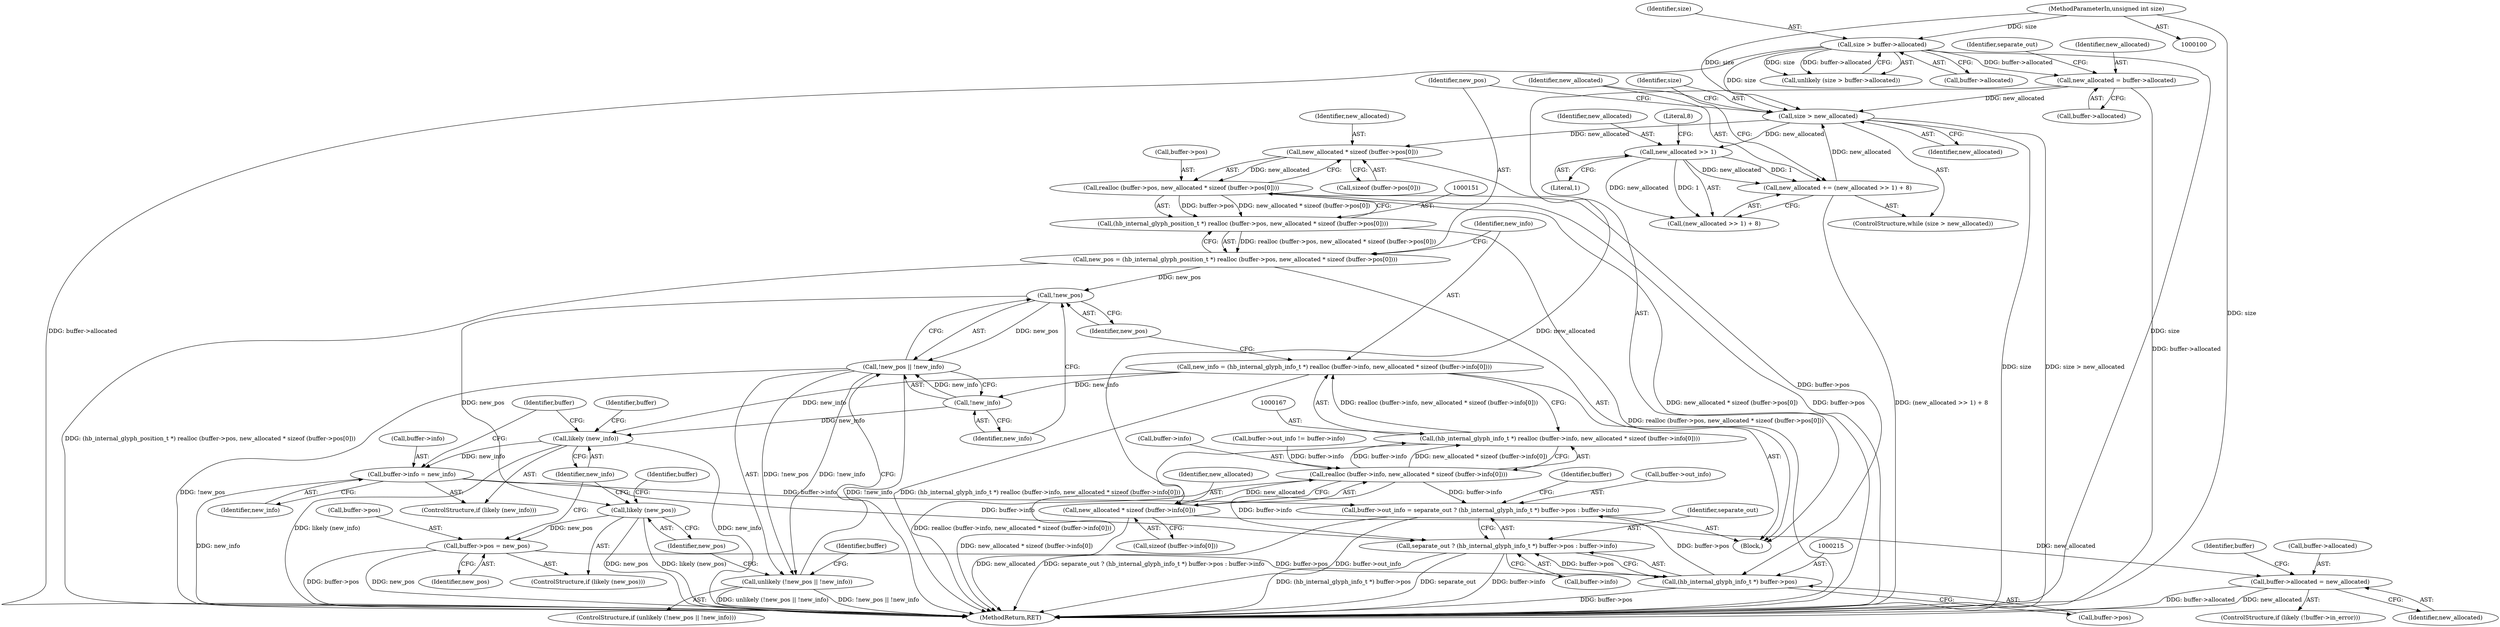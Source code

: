digraph "0_harfbuzz_a6a79df5fe2ed2cd307e7a991346faee164e70d9_1@API" {
"1000156" [label="(Call,new_allocated * sizeof (buffer->pos[0]))"];
"1000138" [label="(Call,size > new_allocated)"];
"1000106" [label="(Call,size > buffer->allocated)"];
"1000102" [label="(MethodParameterIn,unsigned int size)"];
"1000141" [label="(Call,new_allocated += (new_allocated >> 1) + 8)"];
"1000144" [label="(Call,new_allocated >> 1)"];
"1000120" [label="(Call,new_allocated = buffer->allocated)"];
"1000152" [label="(Call,realloc (buffer->pos, new_allocated * sizeof (buffer->pos[0])))"];
"1000150" [label="(Call,(hb_internal_glyph_position_t *) realloc (buffer->pos, new_allocated * sizeof (buffer->pos[0])))"];
"1000148" [label="(Call,new_pos = (hb_internal_glyph_position_t *) realloc (buffer->pos, new_allocated * sizeof (buffer->pos[0])))"];
"1000183" [label="(Call,!new_pos)"];
"1000182" [label="(Call,!new_pos || !new_info)"];
"1000181" [label="(Call,unlikely (!new_pos || !new_info))"];
"1000193" [label="(Call,likely (new_pos))"];
"1000195" [label="(Call,buffer->pos = new_pos)"];
"1000214" [label="(Call,(hb_internal_glyph_info_t *) buffer->pos)"];
"1000208" [label="(Call,buffer->out_info = separate_out ? (hb_internal_glyph_info_t *) buffer->pos : buffer->info)"];
"1000212" [label="(Call,separate_out ? (hb_internal_glyph_info_t *) buffer->pos : buffer->info)"];
"1000172" [label="(Call,new_allocated * sizeof (buffer->info[0]))"];
"1000168" [label="(Call,realloc (buffer->info, new_allocated * sizeof (buffer->info[0])))"];
"1000166" [label="(Call,(hb_internal_glyph_info_t *) realloc (buffer->info, new_allocated * sizeof (buffer->info[0])))"];
"1000164" [label="(Call,new_info = (hb_internal_glyph_info_t *) realloc (buffer->info, new_allocated * sizeof (buffer->info[0])))"];
"1000185" [label="(Call,!new_info)"];
"1000201" [label="(Call,likely (new_info))"];
"1000203" [label="(Call,buffer->info = new_info)"];
"1000228" [label="(Call,buffer->allocated = new_allocated)"];
"1000157" [label="(Identifier,new_allocated)"];
"1000222" [label="(ControlStructure,if (likely (!buffer->in_error)))"];
"1000180" [label="(ControlStructure,if (unlikely (!new_pos || !new_info)))"];
"1000239" [label="(MethodReturn,RET)"];
"1000107" [label="(Identifier,size)"];
"1000192" [label="(ControlStructure,if (likely (new_pos)))"];
"1000121" [label="(Identifier,new_allocated)"];
"1000174" [label="(Call,sizeof (buffer->info[0]))"];
"1000158" [label="(Call,sizeof (buffer->pos[0]))"];
"1000144" [label="(Call,new_allocated >> 1)"];
"1000148" [label="(Call,new_pos = (hb_internal_glyph_position_t *) realloc (buffer->pos, new_allocated * sizeof (buffer->pos[0])))"];
"1000129" [label="(Identifier,separate_out)"];
"1000183" [label="(Call,!new_pos)"];
"1000193" [label="(Call,likely (new_pos))"];
"1000212" [label="(Call,separate_out ? (hb_internal_glyph_info_t *) buffer->pos : buffer->info)"];
"1000205" [label="(Identifier,buffer)"];
"1000219" [label="(Call,buffer->info)"];
"1000200" [label="(ControlStructure,if (likely (new_info)))"];
"1000199" [label="(Identifier,new_pos)"];
"1000138" [label="(Call,size > new_allocated)"];
"1000184" [label="(Identifier,new_pos)"];
"1000194" [label="(Identifier,new_pos)"];
"1000186" [label="(Identifier,new_info)"];
"1000142" [label="(Identifier,new_allocated)"];
"1000105" [label="(Call,unlikely (size > buffer->allocated))"];
"1000214" [label="(Call,(hb_internal_glyph_info_t *) buffer->pos)"];
"1000207" [label="(Identifier,new_info)"];
"1000237" [label="(Identifier,buffer)"];
"1000169" [label="(Call,buffer->info)"];
"1000181" [label="(Call,unlikely (!new_pos || !new_info))"];
"1000226" [label="(Identifier,buffer)"];
"1000185" [label="(Call,!new_info)"];
"1000102" [label="(MethodParameterIn,unsigned int size)"];
"1000208" [label="(Call,buffer->out_info = separate_out ? (hb_internal_glyph_info_t *) buffer->pos : buffer->info)"];
"1000152" [label="(Call,realloc (buffer->pos, new_allocated * sizeof (buffer->pos[0])))"];
"1000196" [label="(Call,buffer->pos)"];
"1000137" [label="(ControlStructure,while (size > new_allocated))"];
"1000228" [label="(Call,buffer->allocated = new_allocated)"];
"1000229" [label="(Call,buffer->allocated)"];
"1000202" [label="(Identifier,new_info)"];
"1000168" [label="(Call,realloc (buffer->info, new_allocated * sizeof (buffer->info[0])))"];
"1000189" [label="(Identifier,buffer)"];
"1000140" [label="(Identifier,new_allocated)"];
"1000111" [label="(Block,)"];
"1000166" [label="(Call,(hb_internal_glyph_info_t *) realloc (buffer->info, new_allocated * sizeof (buffer->info[0])))"];
"1000108" [label="(Call,buffer->allocated)"];
"1000204" [label="(Call,buffer->info)"];
"1000172" [label="(Call,new_allocated * sizeof (buffer->info[0]))"];
"1000203" [label="(Call,buffer->info = new_info)"];
"1000146" [label="(Literal,1)"];
"1000165" [label="(Identifier,new_info)"];
"1000195" [label="(Call,buffer->pos = new_pos)"];
"1000141" [label="(Call,new_allocated += (new_allocated >> 1) + 8)"];
"1000210" [label="(Identifier,buffer)"];
"1000120" [label="(Call,new_allocated = buffer->allocated)"];
"1000164" [label="(Call,new_info = (hb_internal_glyph_info_t *) realloc (buffer->info, new_allocated * sizeof (buffer->info[0])))"];
"1000173" [label="(Identifier,new_allocated)"];
"1000143" [label="(Call,(new_allocated >> 1) + 8)"];
"1000182" [label="(Call,!new_pos || !new_info)"];
"1000139" [label="(Identifier,size)"];
"1000122" [label="(Call,buffer->allocated)"];
"1000106" [label="(Call,size > buffer->allocated)"];
"1000150" [label="(Call,(hb_internal_glyph_position_t *) realloc (buffer->pos, new_allocated * sizeof (buffer->pos[0])))"];
"1000156" [label="(Call,new_allocated * sizeof (buffer->pos[0]))"];
"1000232" [label="(Identifier,new_allocated)"];
"1000201" [label="(Call,likely (new_info))"];
"1000145" [label="(Identifier,new_allocated)"];
"1000147" [label="(Literal,8)"];
"1000153" [label="(Call,buffer->pos)"];
"1000216" [label="(Call,buffer->pos)"];
"1000149" [label="(Identifier,new_pos)"];
"1000197" [label="(Identifier,buffer)"];
"1000130" [label="(Call,buffer->out_info != buffer->info)"];
"1000213" [label="(Identifier,separate_out)"];
"1000209" [label="(Call,buffer->out_info)"];
"1000156" -> "1000152"  [label="AST: "];
"1000156" -> "1000158"  [label="CFG: "];
"1000157" -> "1000156"  [label="AST: "];
"1000158" -> "1000156"  [label="AST: "];
"1000152" -> "1000156"  [label="CFG: "];
"1000156" -> "1000152"  [label="DDG: new_allocated"];
"1000138" -> "1000156"  [label="DDG: new_allocated"];
"1000156" -> "1000172"  [label="DDG: new_allocated"];
"1000138" -> "1000137"  [label="AST: "];
"1000138" -> "1000140"  [label="CFG: "];
"1000139" -> "1000138"  [label="AST: "];
"1000140" -> "1000138"  [label="AST: "];
"1000142" -> "1000138"  [label="CFG: "];
"1000149" -> "1000138"  [label="CFG: "];
"1000138" -> "1000239"  [label="DDG: size"];
"1000138" -> "1000239"  [label="DDG: size > new_allocated"];
"1000106" -> "1000138"  [label="DDG: size"];
"1000102" -> "1000138"  [label="DDG: size"];
"1000141" -> "1000138"  [label="DDG: new_allocated"];
"1000120" -> "1000138"  [label="DDG: new_allocated"];
"1000138" -> "1000144"  [label="DDG: new_allocated"];
"1000106" -> "1000105"  [label="AST: "];
"1000106" -> "1000108"  [label="CFG: "];
"1000107" -> "1000106"  [label="AST: "];
"1000108" -> "1000106"  [label="AST: "];
"1000105" -> "1000106"  [label="CFG: "];
"1000106" -> "1000239"  [label="DDG: buffer->allocated"];
"1000106" -> "1000239"  [label="DDG: size"];
"1000106" -> "1000105"  [label="DDG: size"];
"1000106" -> "1000105"  [label="DDG: buffer->allocated"];
"1000102" -> "1000106"  [label="DDG: size"];
"1000106" -> "1000120"  [label="DDG: buffer->allocated"];
"1000102" -> "1000100"  [label="AST: "];
"1000102" -> "1000239"  [label="DDG: size"];
"1000141" -> "1000137"  [label="AST: "];
"1000141" -> "1000143"  [label="CFG: "];
"1000142" -> "1000141"  [label="AST: "];
"1000143" -> "1000141"  [label="AST: "];
"1000139" -> "1000141"  [label="CFG: "];
"1000141" -> "1000239"  [label="DDG: (new_allocated >> 1) + 8"];
"1000144" -> "1000141"  [label="DDG: new_allocated"];
"1000144" -> "1000141"  [label="DDG: 1"];
"1000144" -> "1000143"  [label="AST: "];
"1000144" -> "1000146"  [label="CFG: "];
"1000145" -> "1000144"  [label="AST: "];
"1000146" -> "1000144"  [label="AST: "];
"1000147" -> "1000144"  [label="CFG: "];
"1000144" -> "1000143"  [label="DDG: new_allocated"];
"1000144" -> "1000143"  [label="DDG: 1"];
"1000120" -> "1000111"  [label="AST: "];
"1000120" -> "1000122"  [label="CFG: "];
"1000121" -> "1000120"  [label="AST: "];
"1000122" -> "1000120"  [label="AST: "];
"1000129" -> "1000120"  [label="CFG: "];
"1000120" -> "1000239"  [label="DDG: buffer->allocated"];
"1000152" -> "1000150"  [label="AST: "];
"1000153" -> "1000152"  [label="AST: "];
"1000150" -> "1000152"  [label="CFG: "];
"1000152" -> "1000239"  [label="DDG: buffer->pos"];
"1000152" -> "1000239"  [label="DDG: new_allocated * sizeof (buffer->pos[0])"];
"1000152" -> "1000150"  [label="DDG: buffer->pos"];
"1000152" -> "1000150"  [label="DDG: new_allocated * sizeof (buffer->pos[0])"];
"1000152" -> "1000214"  [label="DDG: buffer->pos"];
"1000150" -> "1000148"  [label="AST: "];
"1000151" -> "1000150"  [label="AST: "];
"1000148" -> "1000150"  [label="CFG: "];
"1000150" -> "1000239"  [label="DDG: realloc (buffer->pos, new_allocated * sizeof (buffer->pos[0]))"];
"1000150" -> "1000148"  [label="DDG: realloc (buffer->pos, new_allocated * sizeof (buffer->pos[0]))"];
"1000148" -> "1000111"  [label="AST: "];
"1000149" -> "1000148"  [label="AST: "];
"1000165" -> "1000148"  [label="CFG: "];
"1000148" -> "1000239"  [label="DDG: (hb_internal_glyph_position_t *) realloc (buffer->pos, new_allocated * sizeof (buffer->pos[0]))"];
"1000148" -> "1000183"  [label="DDG: new_pos"];
"1000183" -> "1000182"  [label="AST: "];
"1000183" -> "1000184"  [label="CFG: "];
"1000184" -> "1000183"  [label="AST: "];
"1000186" -> "1000183"  [label="CFG: "];
"1000182" -> "1000183"  [label="CFG: "];
"1000183" -> "1000182"  [label="DDG: new_pos"];
"1000183" -> "1000193"  [label="DDG: new_pos"];
"1000182" -> "1000181"  [label="AST: "];
"1000182" -> "1000185"  [label="CFG: "];
"1000185" -> "1000182"  [label="AST: "];
"1000181" -> "1000182"  [label="CFG: "];
"1000182" -> "1000239"  [label="DDG: !new_info"];
"1000182" -> "1000239"  [label="DDG: !new_pos"];
"1000182" -> "1000181"  [label="DDG: !new_pos"];
"1000182" -> "1000181"  [label="DDG: !new_info"];
"1000185" -> "1000182"  [label="DDG: new_info"];
"1000181" -> "1000180"  [label="AST: "];
"1000189" -> "1000181"  [label="CFG: "];
"1000194" -> "1000181"  [label="CFG: "];
"1000181" -> "1000239"  [label="DDG: unlikely (!new_pos || !new_info)"];
"1000181" -> "1000239"  [label="DDG: !new_pos || !new_info"];
"1000193" -> "1000192"  [label="AST: "];
"1000193" -> "1000194"  [label="CFG: "];
"1000194" -> "1000193"  [label="AST: "];
"1000197" -> "1000193"  [label="CFG: "];
"1000202" -> "1000193"  [label="CFG: "];
"1000193" -> "1000239"  [label="DDG: new_pos"];
"1000193" -> "1000239"  [label="DDG: likely (new_pos)"];
"1000193" -> "1000195"  [label="DDG: new_pos"];
"1000195" -> "1000192"  [label="AST: "];
"1000195" -> "1000199"  [label="CFG: "];
"1000196" -> "1000195"  [label="AST: "];
"1000199" -> "1000195"  [label="AST: "];
"1000202" -> "1000195"  [label="CFG: "];
"1000195" -> "1000239"  [label="DDG: buffer->pos"];
"1000195" -> "1000239"  [label="DDG: new_pos"];
"1000195" -> "1000214"  [label="DDG: buffer->pos"];
"1000214" -> "1000212"  [label="AST: "];
"1000214" -> "1000216"  [label="CFG: "];
"1000215" -> "1000214"  [label="AST: "];
"1000216" -> "1000214"  [label="AST: "];
"1000212" -> "1000214"  [label="CFG: "];
"1000214" -> "1000239"  [label="DDG: buffer->pos"];
"1000214" -> "1000208"  [label="DDG: buffer->pos"];
"1000214" -> "1000212"  [label="DDG: buffer->pos"];
"1000208" -> "1000111"  [label="AST: "];
"1000208" -> "1000212"  [label="CFG: "];
"1000209" -> "1000208"  [label="AST: "];
"1000212" -> "1000208"  [label="AST: "];
"1000226" -> "1000208"  [label="CFG: "];
"1000208" -> "1000239"  [label="DDG: separate_out ? (hb_internal_glyph_info_t *) buffer->pos : buffer->info"];
"1000208" -> "1000239"  [label="DDG: buffer->out_info"];
"1000168" -> "1000208"  [label="DDG: buffer->info"];
"1000203" -> "1000208"  [label="DDG: buffer->info"];
"1000212" -> "1000219"  [label="CFG: "];
"1000213" -> "1000212"  [label="AST: "];
"1000219" -> "1000212"  [label="AST: "];
"1000212" -> "1000239"  [label="DDG: buffer->info"];
"1000212" -> "1000239"  [label="DDG: (hb_internal_glyph_info_t *) buffer->pos"];
"1000212" -> "1000239"  [label="DDG: separate_out"];
"1000168" -> "1000212"  [label="DDG: buffer->info"];
"1000203" -> "1000212"  [label="DDG: buffer->info"];
"1000172" -> "1000168"  [label="AST: "];
"1000172" -> "1000174"  [label="CFG: "];
"1000173" -> "1000172"  [label="AST: "];
"1000174" -> "1000172"  [label="AST: "];
"1000168" -> "1000172"  [label="CFG: "];
"1000172" -> "1000239"  [label="DDG: new_allocated"];
"1000172" -> "1000168"  [label="DDG: new_allocated"];
"1000172" -> "1000228"  [label="DDG: new_allocated"];
"1000168" -> "1000166"  [label="AST: "];
"1000169" -> "1000168"  [label="AST: "];
"1000166" -> "1000168"  [label="CFG: "];
"1000168" -> "1000239"  [label="DDG: new_allocated * sizeof (buffer->info[0])"];
"1000168" -> "1000166"  [label="DDG: buffer->info"];
"1000168" -> "1000166"  [label="DDG: new_allocated * sizeof (buffer->info[0])"];
"1000130" -> "1000168"  [label="DDG: buffer->info"];
"1000166" -> "1000164"  [label="AST: "];
"1000167" -> "1000166"  [label="AST: "];
"1000164" -> "1000166"  [label="CFG: "];
"1000166" -> "1000239"  [label="DDG: realloc (buffer->info, new_allocated * sizeof (buffer->info[0]))"];
"1000166" -> "1000164"  [label="DDG: realloc (buffer->info, new_allocated * sizeof (buffer->info[0]))"];
"1000164" -> "1000111"  [label="AST: "];
"1000165" -> "1000164"  [label="AST: "];
"1000184" -> "1000164"  [label="CFG: "];
"1000164" -> "1000239"  [label="DDG: (hb_internal_glyph_info_t *) realloc (buffer->info, new_allocated * sizeof (buffer->info[0]))"];
"1000164" -> "1000185"  [label="DDG: new_info"];
"1000164" -> "1000201"  [label="DDG: new_info"];
"1000185" -> "1000186"  [label="CFG: "];
"1000186" -> "1000185"  [label="AST: "];
"1000185" -> "1000201"  [label="DDG: new_info"];
"1000201" -> "1000200"  [label="AST: "];
"1000201" -> "1000202"  [label="CFG: "];
"1000202" -> "1000201"  [label="AST: "];
"1000205" -> "1000201"  [label="CFG: "];
"1000210" -> "1000201"  [label="CFG: "];
"1000201" -> "1000239"  [label="DDG: new_info"];
"1000201" -> "1000239"  [label="DDG: likely (new_info)"];
"1000201" -> "1000203"  [label="DDG: new_info"];
"1000203" -> "1000200"  [label="AST: "];
"1000203" -> "1000207"  [label="CFG: "];
"1000204" -> "1000203"  [label="AST: "];
"1000207" -> "1000203"  [label="AST: "];
"1000210" -> "1000203"  [label="CFG: "];
"1000203" -> "1000239"  [label="DDG: new_info"];
"1000228" -> "1000222"  [label="AST: "];
"1000228" -> "1000232"  [label="CFG: "];
"1000229" -> "1000228"  [label="AST: "];
"1000232" -> "1000228"  [label="AST: "];
"1000237" -> "1000228"  [label="CFG: "];
"1000228" -> "1000239"  [label="DDG: buffer->allocated"];
"1000228" -> "1000239"  [label="DDG: new_allocated"];
}
